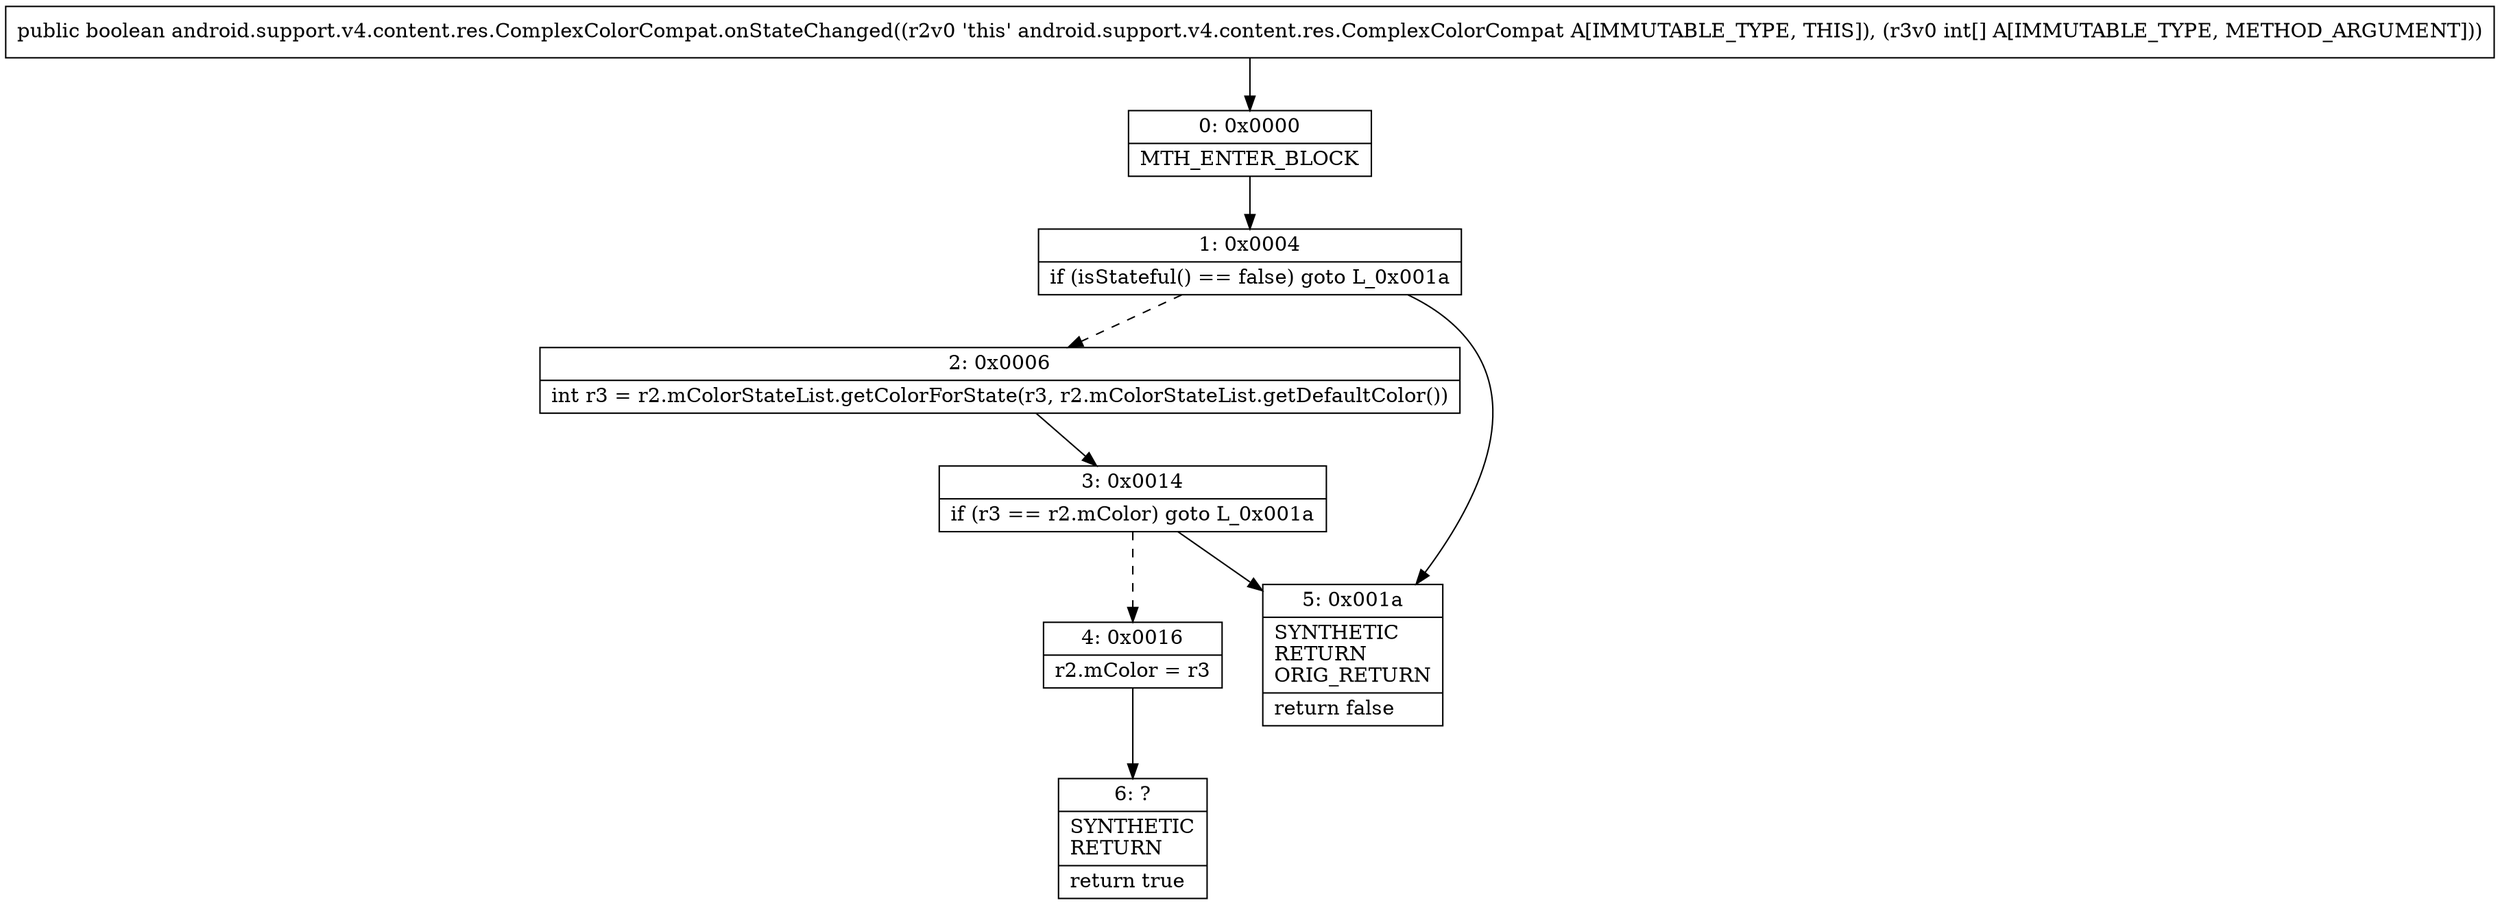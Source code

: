 digraph "CFG forandroid.support.v4.content.res.ComplexColorCompat.onStateChanged([I)Z" {
Node_0 [shape=record,label="{0\:\ 0x0000|MTH_ENTER_BLOCK\l}"];
Node_1 [shape=record,label="{1\:\ 0x0004|if (isStateful() == false) goto L_0x001a\l}"];
Node_2 [shape=record,label="{2\:\ 0x0006|int r3 = r2.mColorStateList.getColorForState(r3, r2.mColorStateList.getDefaultColor())\l}"];
Node_3 [shape=record,label="{3\:\ 0x0014|if (r3 == r2.mColor) goto L_0x001a\l}"];
Node_4 [shape=record,label="{4\:\ 0x0016|r2.mColor = r3\l}"];
Node_5 [shape=record,label="{5\:\ 0x001a|SYNTHETIC\lRETURN\lORIG_RETURN\l|return false\l}"];
Node_6 [shape=record,label="{6\:\ ?|SYNTHETIC\lRETURN\l|return true\l}"];
MethodNode[shape=record,label="{public boolean android.support.v4.content.res.ComplexColorCompat.onStateChanged((r2v0 'this' android.support.v4.content.res.ComplexColorCompat A[IMMUTABLE_TYPE, THIS]), (r3v0 int[] A[IMMUTABLE_TYPE, METHOD_ARGUMENT])) }"];
MethodNode -> Node_0;
Node_0 -> Node_1;
Node_1 -> Node_2[style=dashed];
Node_1 -> Node_5;
Node_2 -> Node_3;
Node_3 -> Node_4[style=dashed];
Node_3 -> Node_5;
Node_4 -> Node_6;
}

